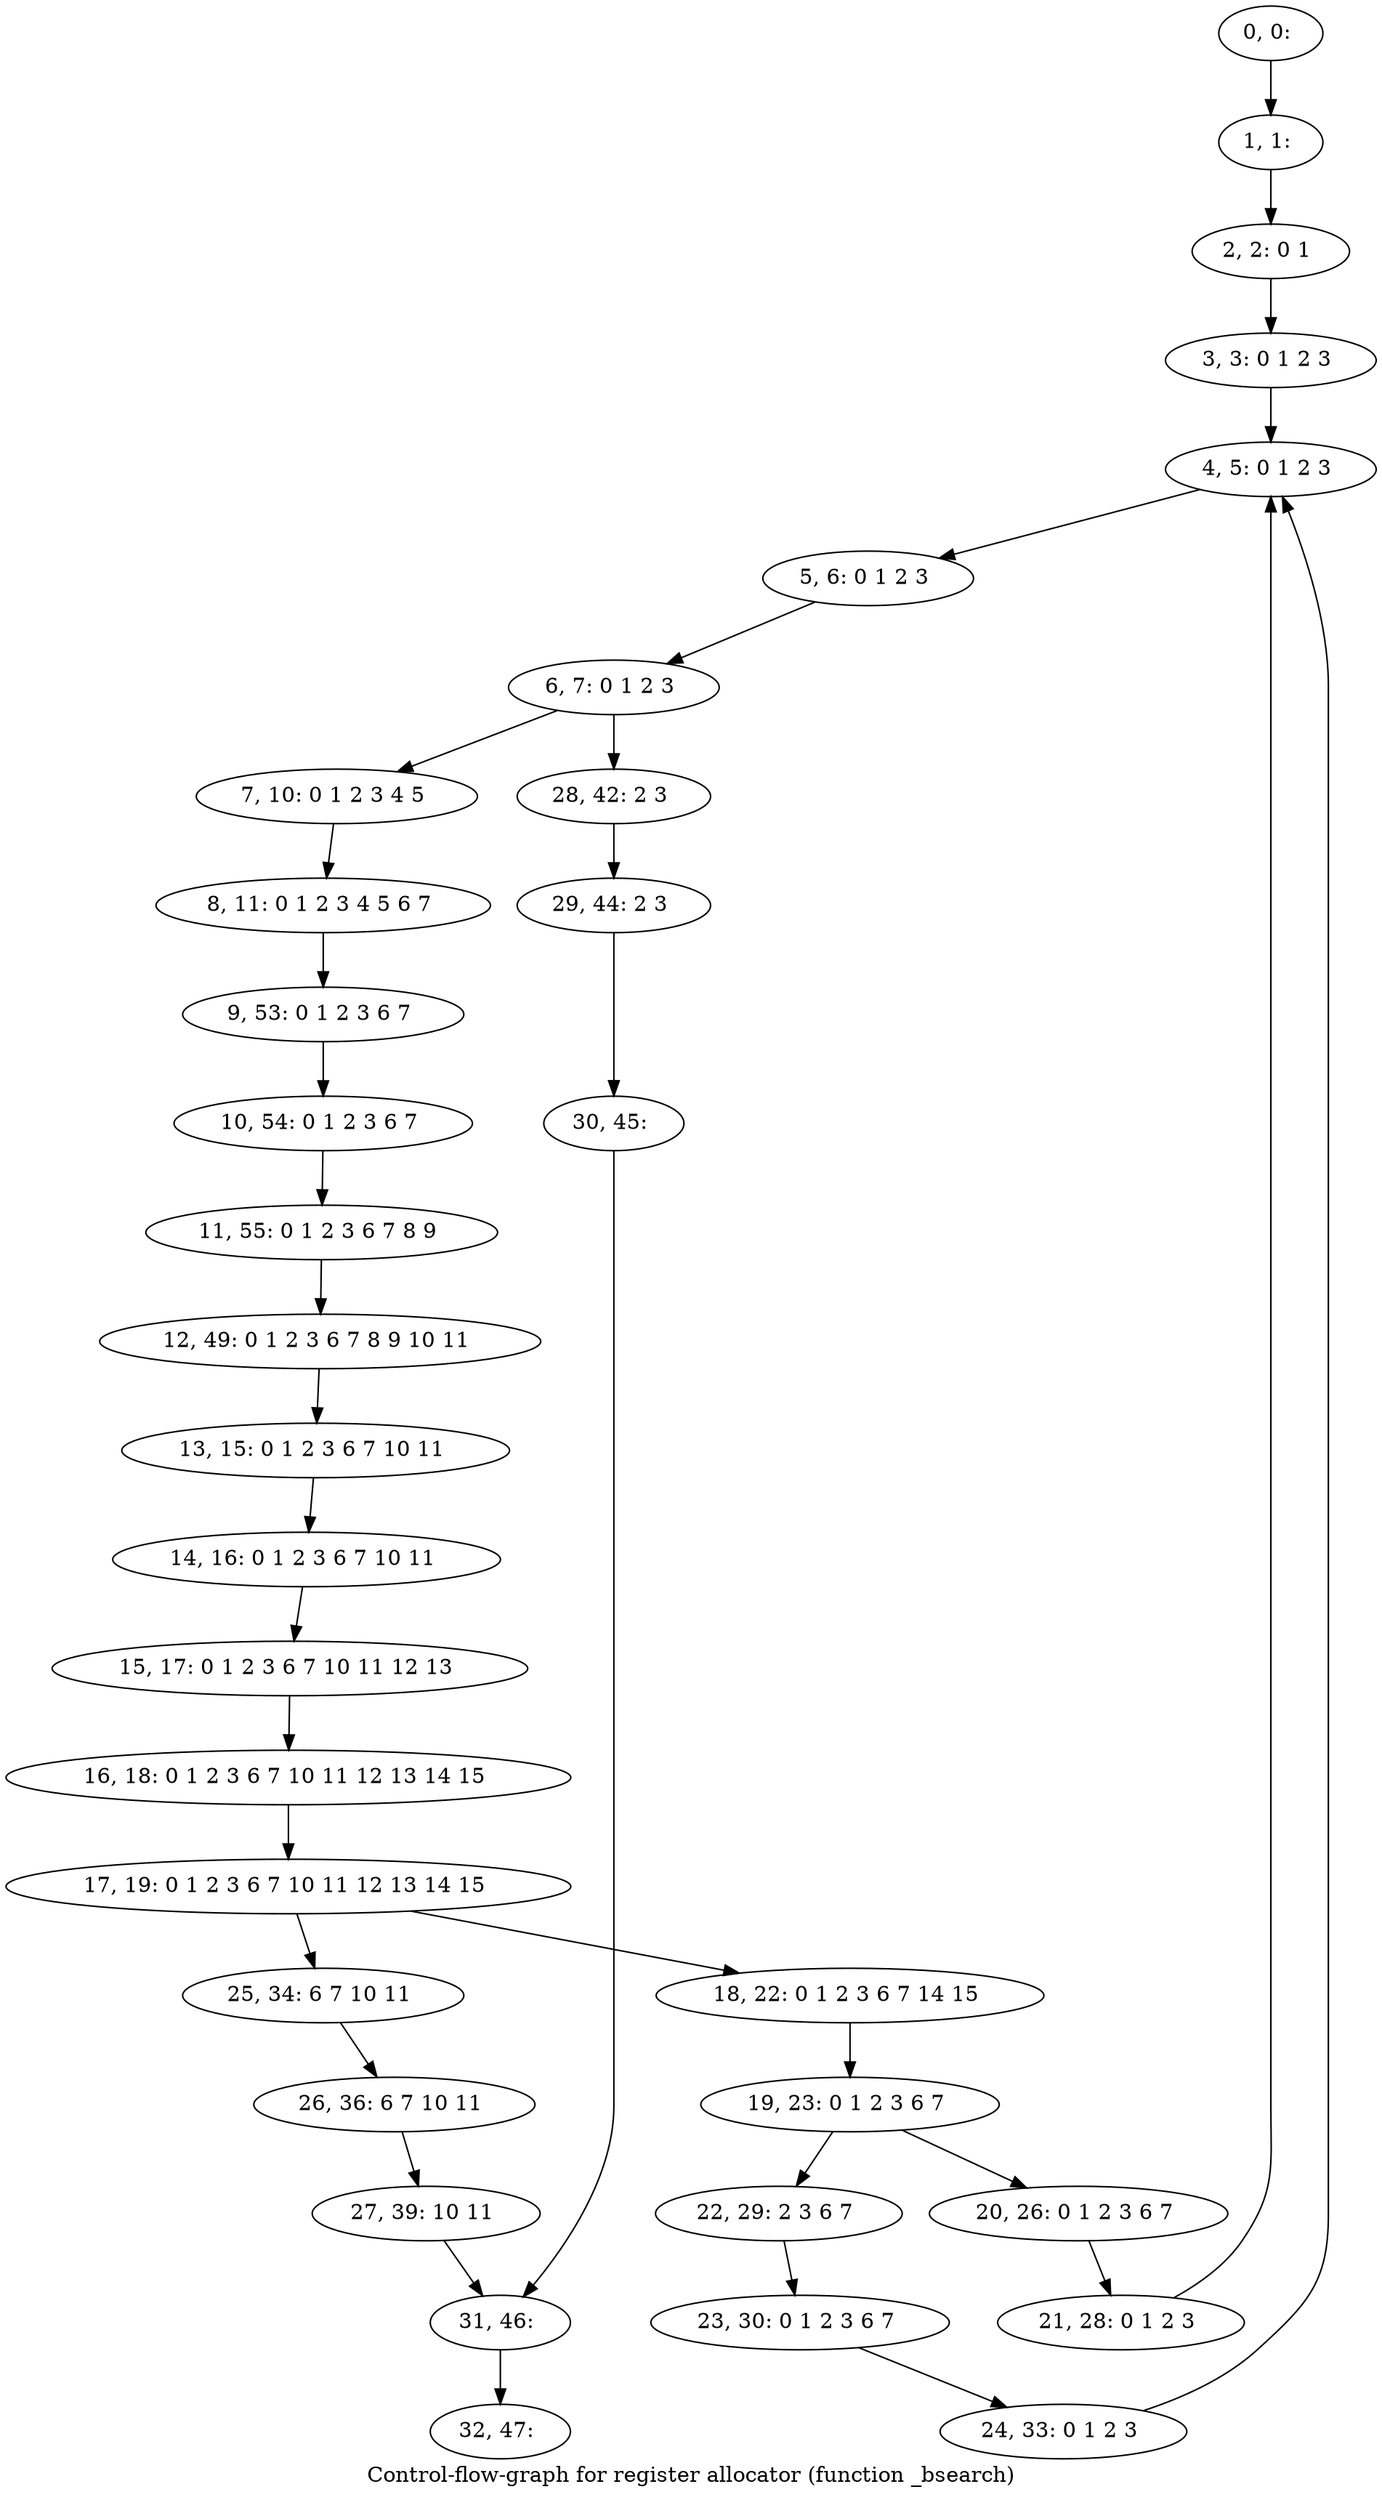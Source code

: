 digraph G {
graph [label="Control-flow-graph for register allocator (function _bsearch)"]
0[label="0, 0: "];
1[label="1, 1: "];
2[label="2, 2: 0 1 "];
3[label="3, 3: 0 1 2 3 "];
4[label="4, 5: 0 1 2 3 "];
5[label="5, 6: 0 1 2 3 "];
6[label="6, 7: 0 1 2 3 "];
7[label="7, 10: 0 1 2 3 4 5 "];
8[label="8, 11: 0 1 2 3 4 5 6 7 "];
9[label="9, 53: 0 1 2 3 6 7 "];
10[label="10, 54: 0 1 2 3 6 7 "];
11[label="11, 55: 0 1 2 3 6 7 8 9 "];
12[label="12, 49: 0 1 2 3 6 7 8 9 10 11 "];
13[label="13, 15: 0 1 2 3 6 7 10 11 "];
14[label="14, 16: 0 1 2 3 6 7 10 11 "];
15[label="15, 17: 0 1 2 3 6 7 10 11 12 13 "];
16[label="16, 18: 0 1 2 3 6 7 10 11 12 13 14 15 "];
17[label="17, 19: 0 1 2 3 6 7 10 11 12 13 14 15 "];
18[label="18, 22: 0 1 2 3 6 7 14 15 "];
19[label="19, 23: 0 1 2 3 6 7 "];
20[label="20, 26: 0 1 2 3 6 7 "];
21[label="21, 28: 0 1 2 3 "];
22[label="22, 29: 2 3 6 7 "];
23[label="23, 30: 0 1 2 3 6 7 "];
24[label="24, 33: 0 1 2 3 "];
25[label="25, 34: 6 7 10 11 "];
26[label="26, 36: 6 7 10 11 "];
27[label="27, 39: 10 11 "];
28[label="28, 42: 2 3 "];
29[label="29, 44: 2 3 "];
30[label="30, 45: "];
31[label="31, 46: "];
32[label="32, 47: "];
0->1 ;
1->2 ;
2->3 ;
3->4 ;
4->5 ;
5->6 ;
6->7 ;
6->28 ;
7->8 ;
8->9 ;
9->10 ;
10->11 ;
11->12 ;
12->13 ;
13->14 ;
14->15 ;
15->16 ;
16->17 ;
17->18 ;
17->25 ;
18->19 ;
19->20 ;
19->22 ;
20->21 ;
21->4 ;
22->23 ;
23->24 ;
24->4 ;
25->26 ;
26->27 ;
27->31 ;
28->29 ;
29->30 ;
30->31 ;
31->32 ;
}
